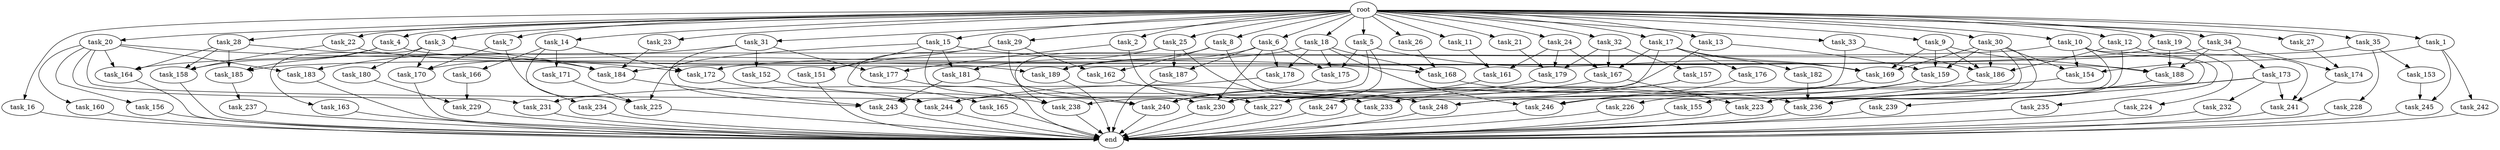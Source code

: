 digraph G {
  root [size="0.000000"];
  task_1 [size="1024.000000"];
  task_2 [size="1024.000000"];
  task_3 [size="1024.000000"];
  task_4 [size="1024.000000"];
  task_5 [size="1024.000000"];
  task_6 [size="1024.000000"];
  task_7 [size="1024.000000"];
  task_8 [size="1024.000000"];
  task_9 [size="1024.000000"];
  task_10 [size="1024.000000"];
  task_11 [size="1024.000000"];
  task_12 [size="1024.000000"];
  task_13 [size="1024.000000"];
  task_14 [size="1024.000000"];
  task_15 [size="1024.000000"];
  task_16 [size="1024.000000"];
  task_17 [size="1024.000000"];
  task_18 [size="1024.000000"];
  task_19 [size="1024.000000"];
  task_20 [size="1024.000000"];
  task_21 [size="1024.000000"];
  task_22 [size="1024.000000"];
  task_23 [size="1024.000000"];
  task_24 [size="1024.000000"];
  task_25 [size="1024.000000"];
  task_26 [size="1024.000000"];
  task_27 [size="1024.000000"];
  task_28 [size="1024.000000"];
  task_29 [size="1024.000000"];
  task_30 [size="1024.000000"];
  task_31 [size="1024.000000"];
  task_32 [size="1024.000000"];
  task_33 [size="1024.000000"];
  task_34 [size="1024.000000"];
  task_35 [size="1024.000000"];
  task_151 [size="249108103168.000000"];
  task_152 [size="137438953472.000000"];
  task_153 [size="420906795008.000000"];
  task_154 [size="936302870528.000000"];
  task_155 [size="77309411328.000000"];
  task_156 [size="549755813888.000000"];
  task_157 [size="695784701952.000000"];
  task_158 [size="712964571136.000000"];
  task_159 [size="919123001344.000000"];
  task_160 [size="549755813888.000000"];
  task_161 [size="627065225216.000000"];
  task_162 [size="764504178688.000000"];
  task_163 [size="137438953472.000000"];
  task_164 [size="936302870528.000000"];
  task_165 [size="214748364800.000000"];
  task_166 [size="549755813888.000000"];
  task_167 [size="1632087572480.000000"];
  task_168 [size="481036337152.000000"];
  task_169 [size="1494648619008.000000"];
  task_170 [size="584115552256.000000"];
  task_171 [size="549755813888.000000"];
  task_172 [size="1520418422784.000000"];
  task_173 [size="77309411328.000000"];
  task_174 [size="154618822656.000000"];
  task_175 [size="755914244096.000000"];
  task_176 [size="858993459200.000000"];
  task_177 [size="687194767360.000000"];
  task_178 [size="618475290624.000000"];
  task_179 [size="850403524608.000000"];
  task_180 [size="137438953472.000000"];
  task_181 [size="68719476736.000000"];
  task_182 [size="858993459200.000000"];
  task_183 [size="687194767360.000000"];
  task_184 [size="506806140928.000000"];
  task_185 [size="987842478080.000000"];
  task_186 [size="1468878815232.000000"];
  task_187 [size="343597383680.000000"];
  task_188 [size="1408749273088.000000"];
  task_189 [size="1279900254208.000000"];
  task_223 [size="996432412672.000000"];
  task_224 [size="695784701952.000000"];
  task_225 [size="481036337152.000000"];
  task_226 [size="34359738368.000000"];
  task_227 [size="1726576852992.000000"];
  task_228 [size="420906795008.000000"];
  task_229 [size="618475290624.000000"];
  task_230 [size="798863917056.000000"];
  task_231 [size="687194767360.000000"];
  task_232 [size="420906795008.000000"];
  task_233 [size="584115552256.000000"];
  task_234 [size="549755813888.000000"];
  task_235 [size="549755813888.000000"];
  task_236 [size="2834678415360.000000"];
  task_237 [size="549755813888.000000"];
  task_238 [size="927712935936.000000"];
  task_239 [size="309237645312.000000"];
  task_240 [size="798863917056.000000"];
  task_241 [size="1589137899520.000000"];
  task_242 [size="549755813888.000000"];
  task_243 [size="858993459200.000000"];
  task_244 [size="1967095021568.000000"];
  task_245 [size="1245540515840.000000"];
  task_246 [size="944892805120.000000"];
  task_247 [size="1073741824000.000000"];
  task_248 [size="1211180777472.000000"];
  end [size="0.000000"];

  root -> task_1 [size="1.000000"];
  root -> task_2 [size="1.000000"];
  root -> task_3 [size="1.000000"];
  root -> task_4 [size="1.000000"];
  root -> task_5 [size="1.000000"];
  root -> task_6 [size="1.000000"];
  root -> task_7 [size="1.000000"];
  root -> task_8 [size="1.000000"];
  root -> task_9 [size="1.000000"];
  root -> task_10 [size="1.000000"];
  root -> task_11 [size="1.000000"];
  root -> task_12 [size="1.000000"];
  root -> task_13 [size="1.000000"];
  root -> task_14 [size="1.000000"];
  root -> task_15 [size="1.000000"];
  root -> task_16 [size="1.000000"];
  root -> task_17 [size="1.000000"];
  root -> task_18 [size="1.000000"];
  root -> task_19 [size="1.000000"];
  root -> task_20 [size="1.000000"];
  root -> task_21 [size="1.000000"];
  root -> task_22 [size="1.000000"];
  root -> task_23 [size="1.000000"];
  root -> task_24 [size="1.000000"];
  root -> task_25 [size="1.000000"];
  root -> task_26 [size="1.000000"];
  root -> task_27 [size="1.000000"];
  root -> task_28 [size="1.000000"];
  root -> task_29 [size="1.000000"];
  root -> task_30 [size="1.000000"];
  root -> task_31 [size="1.000000"];
  root -> task_32 [size="1.000000"];
  root -> task_33 [size="1.000000"];
  root -> task_34 [size="1.000000"];
  root -> task_35 [size="1.000000"];
  task_1 -> task_154 [size="536870912.000000"];
  task_1 -> task_242 [size="536870912.000000"];
  task_1 -> task_245 [size="536870912.000000"];
  task_2 -> task_177 [size="536870912.000000"];
  task_2 -> task_233 [size="536870912.000000"];
  task_3 -> task_163 [size="134217728.000000"];
  task_3 -> task_170 [size="134217728.000000"];
  task_3 -> task_180 [size="134217728.000000"];
  task_3 -> task_184 [size="134217728.000000"];
  task_4 -> task_158 [size="209715200.000000"];
  task_4 -> task_185 [size="209715200.000000"];
  task_4 -> task_188 [size="209715200.000000"];
  task_5 -> task_169 [size="134217728.000000"];
  task_5 -> task_175 [size="134217728.000000"];
  task_5 -> task_230 [size="134217728.000000"];
  task_5 -> task_243 [size="134217728.000000"];
  task_6 -> task_175 [size="301989888.000000"];
  task_6 -> task_178 [size="301989888.000000"];
  task_6 -> task_187 [size="301989888.000000"];
  task_6 -> task_189 [size="301989888.000000"];
  task_6 -> task_230 [size="301989888.000000"];
  task_7 -> task_170 [size="134217728.000000"];
  task_7 -> task_225 [size="134217728.000000"];
  task_8 -> task_162 [size="536870912.000000"];
  task_8 -> task_189 [size="536870912.000000"];
  task_8 -> task_248 [size="536870912.000000"];
  task_9 -> task_159 [size="411041792.000000"];
  task_9 -> task_169 [size="411041792.000000"];
  task_9 -> task_186 [size="411041792.000000"];
  task_9 -> task_188 [size="411041792.000000"];
  task_10 -> task_154 [size="301989888.000000"];
  task_10 -> task_164 [size="301989888.000000"];
  task_10 -> task_223 [size="301989888.000000"];
  task_10 -> task_239 [size="301989888.000000"];
  task_10 -> task_241 [size="301989888.000000"];
  task_11 -> task_161 [size="536870912.000000"];
  task_12 -> task_186 [size="536870912.000000"];
  task_12 -> task_223 [size="536870912.000000"];
  task_12 -> task_235 [size="536870912.000000"];
  task_13 -> task_159 [size="411041792.000000"];
  task_13 -> task_244 [size="411041792.000000"];
  task_14 -> task_166 [size="536870912.000000"];
  task_14 -> task_171 [size="536870912.000000"];
  task_14 -> task_172 [size="536870912.000000"];
  task_14 -> task_234 [size="536870912.000000"];
  task_15 -> task_151 [size="33554432.000000"];
  task_15 -> task_168 [size="33554432.000000"];
  task_15 -> task_181 [size="33554432.000000"];
  task_15 -> task_225 [size="33554432.000000"];
  task_15 -> task_240 [size="33554432.000000"];
  task_16 -> end [size="1.000000"];
  task_17 -> task_167 [size="838860800.000000"];
  task_17 -> task_169 [size="838860800.000000"];
  task_17 -> task_176 [size="838860800.000000"];
  task_17 -> task_182 [size="838860800.000000"];
  task_17 -> task_238 [size="838860800.000000"];
  task_18 -> task_168 [size="301989888.000000"];
  task_18 -> task_170 [size="301989888.000000"];
  task_18 -> task_175 [size="301989888.000000"];
  task_18 -> task_178 [size="301989888.000000"];
  task_18 -> task_246 [size="301989888.000000"];
  task_19 -> task_185 [size="679477248.000000"];
  task_19 -> task_188 [size="679477248.000000"];
  task_19 -> task_224 [size="679477248.000000"];
  task_20 -> task_156 [size="536870912.000000"];
  task_20 -> task_160 [size="536870912.000000"];
  task_20 -> task_164 [size="536870912.000000"];
  task_20 -> task_172 [size="536870912.000000"];
  task_20 -> task_183 [size="536870912.000000"];
  task_20 -> task_231 [size="536870912.000000"];
  task_20 -> task_244 [size="536870912.000000"];
  task_21 -> task_179 [size="75497472.000000"];
  task_22 -> task_158 [size="411041792.000000"];
  task_22 -> task_189 [size="411041792.000000"];
  task_23 -> task_184 [size="209715200.000000"];
  task_24 -> task_161 [size="75497472.000000"];
  task_24 -> task_167 [size="75497472.000000"];
  task_24 -> task_179 [size="75497472.000000"];
  task_25 -> task_181 [size="33554432.000000"];
  task_25 -> task_187 [size="33554432.000000"];
  task_25 -> task_238 [size="33554432.000000"];
  task_25 -> task_248 [size="33554432.000000"];
  task_26 -> task_168 [size="134217728.000000"];
  task_27 -> task_174 [size="75497472.000000"];
  task_28 -> task_158 [size="75497472.000000"];
  task_28 -> task_164 [size="75497472.000000"];
  task_28 -> task_184 [size="75497472.000000"];
  task_28 -> task_185 [size="75497472.000000"];
  task_29 -> task_151 [size="209715200.000000"];
  task_29 -> task_162 [size="209715200.000000"];
  task_29 -> task_165 [size="209715200.000000"];
  task_29 -> task_230 [size="209715200.000000"];
  task_30 -> task_154 [size="75497472.000000"];
  task_30 -> task_155 [size="75497472.000000"];
  task_30 -> task_159 [size="75497472.000000"];
  task_30 -> task_169 [size="75497472.000000"];
  task_30 -> task_186 [size="75497472.000000"];
  task_30 -> task_248 [size="75497472.000000"];
  task_31 -> task_152 [size="134217728.000000"];
  task_31 -> task_177 [size="134217728.000000"];
  task_31 -> task_183 [size="134217728.000000"];
  task_31 -> task_243 [size="134217728.000000"];
  task_32 -> task_157 [size="679477248.000000"];
  task_32 -> task_167 [size="679477248.000000"];
  task_32 -> task_179 [size="679477248.000000"];
  task_33 -> task_186 [size="411041792.000000"];
  task_33 -> task_227 [size="411041792.000000"];
  task_34 -> task_173 [size="75497472.000000"];
  task_34 -> task_174 [size="75497472.000000"];
  task_34 -> task_184 [size="75497472.000000"];
  task_34 -> task_188 [size="75497472.000000"];
  task_35 -> task_153 [size="411041792.000000"];
  task_35 -> task_172 [size="411041792.000000"];
  task_35 -> task_228 [size="411041792.000000"];
  task_151 -> end [size="1.000000"];
  task_152 -> task_238 [size="33554432.000000"];
  task_153 -> task_245 [size="679477248.000000"];
  task_154 -> task_230 [size="134217728.000000"];
  task_155 -> end [size="1.000000"];
  task_156 -> end [size="1.000000"];
  task_157 -> task_227 [size="838860800.000000"];
  task_157 -> task_247 [size="838860800.000000"];
  task_158 -> end [size="1.000000"];
  task_159 -> task_226 [size="33554432.000000"];
  task_159 -> task_233 [size="33554432.000000"];
  task_160 -> end [size="1.000000"];
  task_161 -> task_227 [size="301989888.000000"];
  task_162 -> task_227 [size="134217728.000000"];
  task_163 -> end [size="1.000000"];
  task_164 -> end [size="1.000000"];
  task_165 -> end [size="1.000000"];
  task_166 -> task_229 [size="301989888.000000"];
  task_167 -> task_223 [size="134217728.000000"];
  task_167 -> task_244 [size="134217728.000000"];
  task_168 -> task_236 [size="679477248.000000"];
  task_169 -> task_247 [size="209715200.000000"];
  task_170 -> end [size="1.000000"];
  task_171 -> task_225 [size="301989888.000000"];
  task_172 -> task_244 [size="838860800.000000"];
  task_173 -> task_232 [size="411041792.000000"];
  task_173 -> task_236 [size="411041792.000000"];
  task_173 -> task_241 [size="411041792.000000"];
  task_173 -> task_246 [size="411041792.000000"];
  task_174 -> task_241 [size="838860800.000000"];
  task_175 -> task_240 [size="411041792.000000"];
  task_176 -> task_246 [size="209715200.000000"];
  task_177 -> end [size="1.000000"];
  task_178 -> task_231 [size="134217728.000000"];
  task_179 -> task_240 [size="301989888.000000"];
  task_180 -> task_229 [size="301989888.000000"];
  task_181 -> task_240 [size="33554432.000000"];
  task_181 -> task_243 [size="33554432.000000"];
  task_182 -> task_236 [size="838860800.000000"];
  task_183 -> end [size="1.000000"];
  task_184 -> task_243 [size="536870912.000000"];
  task_185 -> task_237 [size="536870912.000000"];
  task_186 -> task_248 [size="536870912.000000"];
  task_187 -> end [size="1.000000"];
  task_188 -> task_236 [size="838860800.000000"];
  task_189 -> end [size="1.000000"];
  task_223 -> end [size="1.000000"];
  task_224 -> end [size="1.000000"];
  task_225 -> end [size="1.000000"];
  task_226 -> end [size="1.000000"];
  task_227 -> end [size="1.000000"];
  task_228 -> end [size="1.000000"];
  task_229 -> end [size="1.000000"];
  task_230 -> end [size="1.000000"];
  task_231 -> end [size="1.000000"];
  task_232 -> end [size="1.000000"];
  task_233 -> end [size="1.000000"];
  task_234 -> end [size="1.000000"];
  task_235 -> end [size="1.000000"];
  task_236 -> end [size="1.000000"];
  task_237 -> end [size="1.000000"];
  task_238 -> end [size="1.000000"];
  task_239 -> end [size="1.000000"];
  task_240 -> end [size="1.000000"];
  task_241 -> end [size="1.000000"];
  task_242 -> end [size="1.000000"];
  task_243 -> end [size="1.000000"];
  task_244 -> end [size="1.000000"];
  task_245 -> end [size="1.000000"];
  task_246 -> end [size="1.000000"];
  task_247 -> end [size="1.000000"];
  task_248 -> end [size="1.000000"];
}
